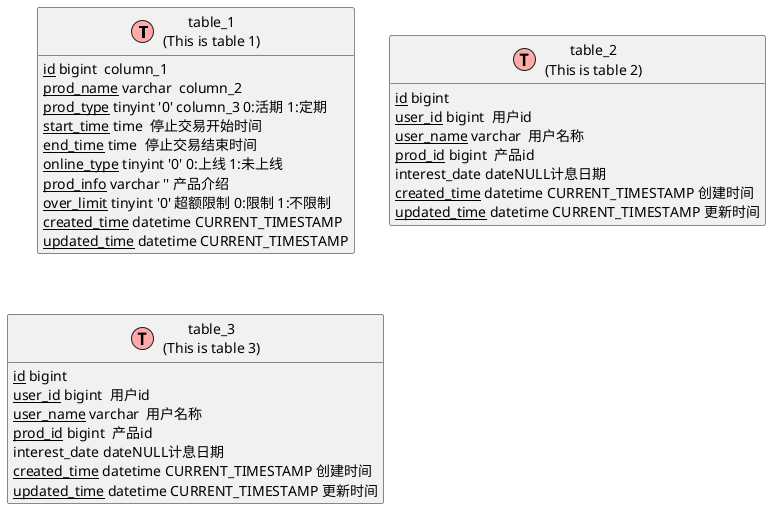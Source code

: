 @startuml
!define Table(name,desc) class name as "desc" << (T,#FFAAAA) >>
!define primary_key(x) <color:red><b>x</b></color>
!define unique(x) <color:green>x</color>
!define not_null(x) <u>x</u>
hide methods
hide stereotypes
Table(table_1, "table_1\n(This is table 1)"){ 
not_null(id) bigint  column_1 
 not_null(prod_name) varchar  column_2 
 not_null(prod_type) tinyint '0' column_3 0:活期 1:定期 
 not_null(start_time) time  停止交易开始时间 
 not_null(end_time) time  停止交易结束时间 
 not_null(online_type) tinyint '0' 0:上线 1:未上线 
 not_null(prod_info) varchar '' 产品介绍 
 not_null(over_limit) tinyint '0' 超额限制 0:限制 1:不限制 
 not_null(created_time) datetime CURRENT_TIMESTAMP  
 not_null(updated_time) datetime CURRENT_TIMESTAMP  
 } 
  
 Table(table_2, "table_2\n(This is table 2)"){ 
not_null(id) bigint   
 not_null(user_id) bigint  用户id 
 not_null(user_name) varchar  用户名称 
 not_null(prod_id) bigint  产品id 
 interest_date dateNULL计息日期 
 not_null(created_time) datetime CURRENT_TIMESTAMP 创建时间 
 not_null(updated_time) datetime CURRENT_TIMESTAMP 更新时间 
 } 

  
 Table(table_3, "table_3\n(This is table 3)"){ 
not_null(id) bigint   
 not_null(user_id) bigint  用户id 
 not_null(user_name) varchar  用户名称 
 not_null(prod_id) bigint  产品id 
 interest_date dateNULL计息日期 
 not_null(created_time) datetime CURRENT_TIMESTAMP 创建时间 
 not_null(updated_time) datetime CURRENT_TIMESTAMP 更新时间 
 } 

@enduml
